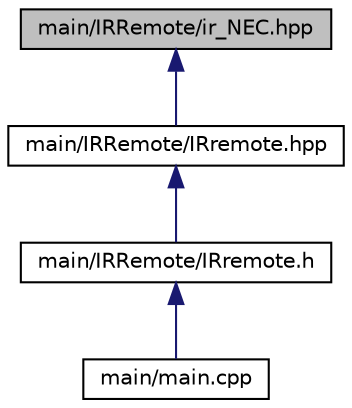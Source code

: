 digraph "main/IRRemote/ir_NEC.hpp"
{
 // LATEX_PDF_SIZE
  edge [fontname="Helvetica",fontsize="10",labelfontname="Helvetica",labelfontsize="10"];
  node [fontname="Helvetica",fontsize="10",shape=record];
  Node1 [label="main/IRRemote/ir_NEC.hpp",height=0.2,width=0.4,color="black", fillcolor="grey75", style="filled", fontcolor="black",tooltip=" "];
  Node1 -> Node2 [dir="back",color="midnightblue",fontsize="10",style="solid"];
  Node2 [label="main/IRRemote/IRremote.hpp",height=0.2,width=0.4,color="black", fillcolor="white", style="filled",URL="$_i_r_remote_2_i_rremote_8hpp.html",tooltip="Public API to the library."];
  Node2 -> Node3 [dir="back",color="midnightblue",fontsize="10",style="solid"];
  Node3 [label="main/IRRemote/IRremote.h",height=0.2,width=0.4,color="black", fillcolor="white", style="filled",URL="$_i_r_remote_2_i_rremote_8h.html",tooltip="Stub for backward compatibility."];
  Node3 -> Node4 [dir="back",color="midnightblue",fontsize="10",style="solid"];
  Node4 [label="main/main.cpp",height=0.2,width=0.4,color="black", fillcolor="white", style="filled",URL="$main_8cpp.html",tooltip=" "];
}
